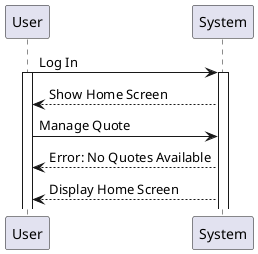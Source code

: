 @startuml
User -> System : Log In
activate User
activate System
System --> User : Show Home Screen
User -> System : Manage Quote
System --> User : Error: No Quotes Available
System --> User : Display Home Screen
@enduml